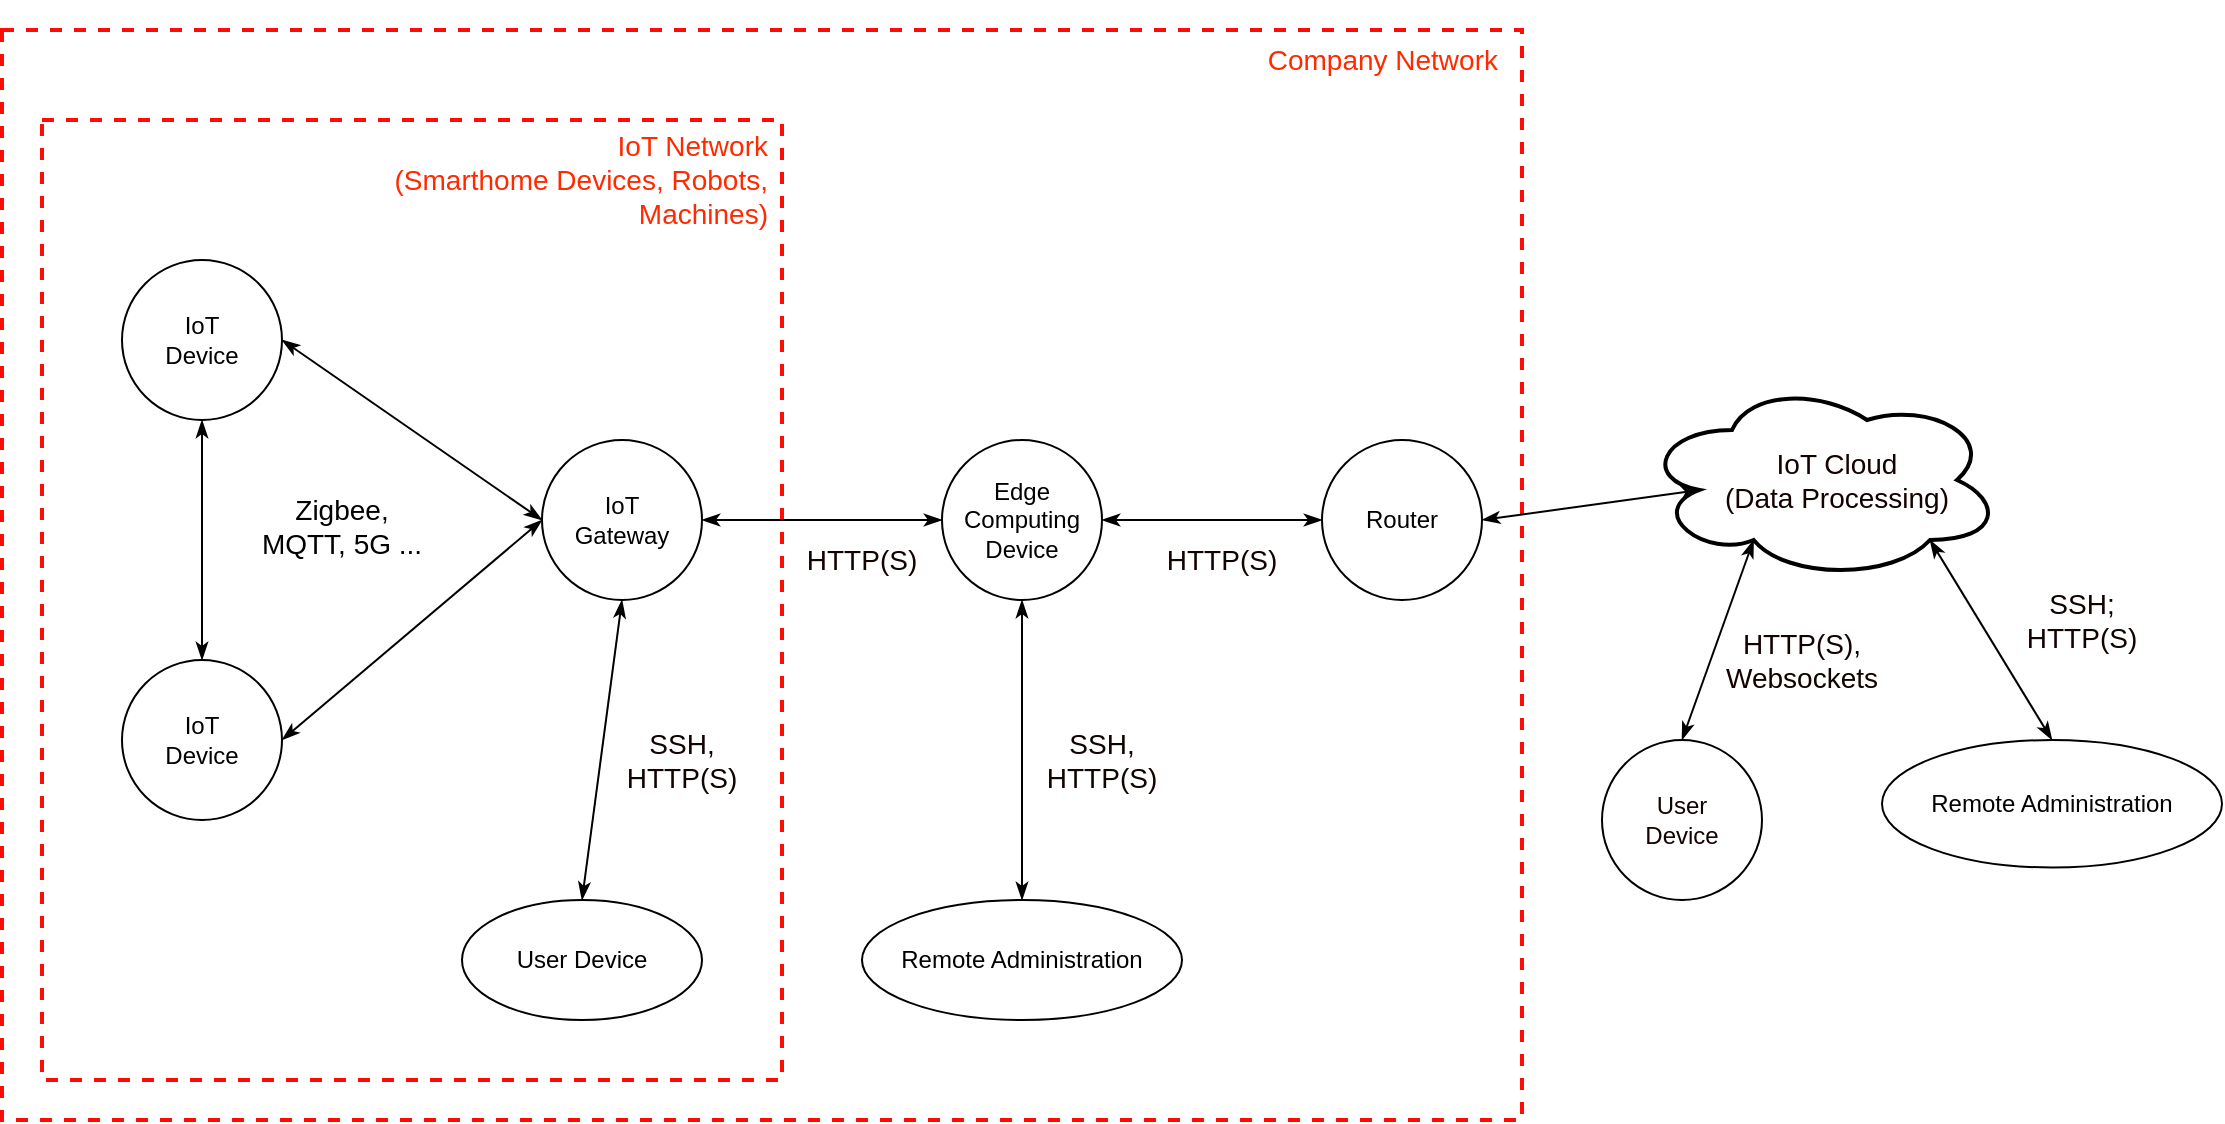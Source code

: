 <mxfile version="14.6.13" type="device"><diagram id="T4wRXdxxtfp5o1K-IyPP" name="Seite-1"><mxGraphModel dx="1086" dy="806" grid="1" gridSize="10" guides="1" tooltips="1" connect="1" arrows="1" fold="1" page="1" pageScale="1" pageWidth="827" pageHeight="1169" math="0" shadow="0"><root><mxCell id="0"/><mxCell id="1" parent="0"/><mxCell id="tpmOZw2AHFLv7qC1VPqg-3" value="" style="rounded=0;whiteSpace=wrap;html=1;dashed=1;strokeWidth=2;fillColor=none;strokeColor=#FF0D05;" parent="1" vertex="1"><mxGeometry x="130" y="105" width="760" height="545" as="geometry"/></mxCell><mxCell id="UuSc9FJWfhypMLSPb4zD-18" value="" style="rounded=0;whiteSpace=wrap;html=1;dashed=1;strokeWidth=2;fillColor=none;strokeColor=#FF0D05;" parent="1" vertex="1"><mxGeometry x="150" y="150" width="370" height="480" as="geometry"/></mxCell><mxCell id="UuSc9FJWfhypMLSPb4zD-1" value="IoT&lt;br&gt;Device" style="ellipse;whiteSpace=wrap;html=1;aspect=fixed;fontFamily=Helvetica;fontSize=12;fontColor=#000000;align=center;strokeColor=#000000;fillColor=#ffffff;" parent="1" vertex="1"><mxGeometry x="190" y="220" width="80" height="80" as="geometry"/></mxCell><mxCell id="UuSc9FJWfhypMLSPb4zD-4" value="IoT&lt;br&gt;Device" style="ellipse;whiteSpace=wrap;html=1;aspect=fixed;fontFamily=Helvetica;fontSize=12;fontColor=#000000;align=center;strokeColor=#000000;fillColor=#ffffff;" parent="1" vertex="1"><mxGeometry x="190" y="420" width="80" height="80" as="geometry"/></mxCell><mxCell id="UuSc9FJWfhypMLSPb4zD-6" value="" style="endArrow=classicThin;html=1;exitX=0.5;exitY=0;exitDx=0;exitDy=0;endFill=1;startFill=1;startArrow=classicThin;entryX=0.5;entryY=1;entryDx=0;entryDy=0;" parent="1" source="UuSc9FJWfhypMLSPb4zD-4" target="UuSc9FJWfhypMLSPb4zD-1" edge="1"><mxGeometry width="50" height="50" relative="1" as="geometry"><mxPoint x="90" y="420" as="sourcePoint"/><mxPoint x="140" y="370" as="targetPoint"/></mxGeometry></mxCell><mxCell id="UuSc9FJWfhypMLSPb4zD-7" value="IoT&lt;br&gt;Gateway" style="ellipse;whiteSpace=wrap;html=1;aspect=fixed;fontFamily=Helvetica;fontSize=12;fontColor=#000000;align=center;strokeColor=#000000;fillColor=#ffffff;" parent="1" vertex="1"><mxGeometry x="400" y="310" width="80" height="80" as="geometry"/></mxCell><mxCell id="UuSc9FJWfhypMLSPb4zD-9" value="" style="endArrow=classicThin;html=1;exitX=1;exitY=0.5;exitDx=0;exitDy=0;entryX=0;entryY=0.5;entryDx=0;entryDy=0;endFill=1;startArrow=classicThin;startFill=1;" parent="1" source="UuSc9FJWfhypMLSPb4zD-4" target="UuSc9FJWfhypMLSPb4zD-7" edge="1"><mxGeometry width="50" height="50" relative="1" as="geometry"><mxPoint x="310" y="430" as="sourcePoint"/><mxPoint x="360" y="380" as="targetPoint"/></mxGeometry></mxCell><mxCell id="UuSc9FJWfhypMLSPb4zD-10" value="" style="endArrow=classicThin;html=1;entryX=0;entryY=0.5;entryDx=0;entryDy=0;endFill=1;startFill=1;startArrow=classicThin;exitX=1;exitY=0.5;exitDx=0;exitDy=0;" parent="1" source="UuSc9FJWfhypMLSPb4zD-1" target="UuSc9FJWfhypMLSPb4zD-7" edge="1"><mxGeometry width="50" height="50" relative="1" as="geometry"><mxPoint x="250" y="270" as="sourcePoint"/><mxPoint x="360" y="380" as="targetPoint"/></mxGeometry></mxCell><mxCell id="UuSc9FJWfhypMLSPb4zD-11" value="User Device" style="ellipse;whiteSpace=wrap;html=1;aspect=fixed;fontFamily=Helvetica;fontSize=12;fontColor=#000000;align=center;strokeColor=#000000;fillColor=#ffffff;" parent="1" vertex="1"><mxGeometry x="360" y="540" width="120" height="60" as="geometry"/></mxCell><mxCell id="UuSc9FJWfhypMLSPb4zD-12" value="" style="endArrow=classicThin;html=1;exitX=0.5;exitY=0;exitDx=0;exitDy=0;entryX=0.5;entryY=1;entryDx=0;entryDy=0;startArrow=classicThin;startFill=1;endFill=1;" parent="1" source="UuSc9FJWfhypMLSPb4zD-11" target="UuSc9FJWfhypMLSPb4zD-7" edge="1"><mxGeometry width="50" height="50" relative="1" as="geometry"><mxPoint x="310" y="430" as="sourcePoint"/><mxPoint x="360" y="380" as="targetPoint"/></mxGeometry></mxCell><mxCell id="UuSc9FJWfhypMLSPb4zD-13" value="Zigbee,&#10;MQTT, 5G ..." style="text;strokeColor=none;fillColor=none;align=center;verticalAlign=top;spacingLeft=4;spacingRight=4;overflow=hidden;rotatable=0;points=[[0,0.5],[1,0.5]];portConstraint=eastwest;fontSize=14;" parent="1" vertex="1"><mxGeometry x="230" y="330" width="140" height="60" as="geometry"/></mxCell><mxCell id="UuSc9FJWfhypMLSPb4zD-15" value="Edge Computing Device" style="ellipse;whiteSpace=wrap;html=1;aspect=fixed;fontFamily=Helvetica;fontSize=12;fontColor=#000000;align=center;strokeColor=#000000;fillColor=#ffffff;" parent="1" vertex="1"><mxGeometry x="600" y="310" width="80" height="80" as="geometry"/></mxCell><mxCell id="UuSc9FJWfhypMLSPb4zD-16" value="" style="endArrow=classicThin;html=1;entryX=1;entryY=0.5;entryDx=0;entryDy=0;exitX=0;exitY=0.5;exitDx=0;exitDy=0;endFill=1;startFill=1;startArrow=classicThin;" parent="1" source="UuSc9FJWfhypMLSPb4zD-15" target="UuSc9FJWfhypMLSPb4zD-7" edge="1"><mxGeometry width="50" height="50" relative="1" as="geometry"><mxPoint x="310" y="430" as="sourcePoint"/><mxPoint x="360" y="380" as="targetPoint"/></mxGeometry></mxCell><mxCell id="UuSc9FJWfhypMLSPb4zD-19" value="IoT Network&lt;br&gt;(Smarthome Devices, Robots, Machines)" style="text;html=1;strokeColor=none;fillColor=none;align=right;verticalAlign=middle;whiteSpace=wrap;rounded=0;dashed=1;fontColor=#FF2A00;fontSize=14;" parent="1" vertex="1"><mxGeometry x="325" y="150" width="190" height="60" as="geometry"/></mxCell><mxCell id="UuSc9FJWfhypMLSPb4zD-20" value="" style="ellipse;shape=cloud;whiteSpace=wrap;html=1;fontSize=14;fontColor=#FF2A00;strokeWidth=2;fillColor=none;align=right;" parent="1" vertex="1"><mxGeometry x="950" y="280" width="180" height="100" as="geometry"/></mxCell><mxCell id="UuSc9FJWfhypMLSPb4zD-21" value="IoT Cloud &lt;br&gt;(Data Processing)" style="text;html=1;strokeColor=none;fillColor=none;align=center;verticalAlign=middle;whiteSpace=wrap;rounded=0;fontSize=14;fontColor=#120300;" parent="1" vertex="1"><mxGeometry x="985" y="320" width="125" height="20" as="geometry"/></mxCell><mxCell id="UuSc9FJWfhypMLSPb4zD-22" value="SSH, &lt;br&gt;HTTP(S)" style="text;html=1;strokeColor=none;fillColor=none;align=center;verticalAlign=middle;whiteSpace=wrap;rounded=0;fontSize=14;fontColor=#120300;" parent="1" vertex="1"><mxGeometry x="450" y="460" width="40" height="20" as="geometry"/></mxCell><mxCell id="UuSc9FJWfhypMLSPb4zD-24" value="HTTP(S)" style="text;html=1;strokeColor=none;fillColor=none;align=center;verticalAlign=middle;whiteSpace=wrap;rounded=0;fontSize=14;fontColor=#120300;" parent="1" vertex="1"><mxGeometry x="540" y="360" width="40" height="20" as="geometry"/></mxCell><mxCell id="UuSc9FJWfhypMLSPb4zD-25" style="edgeStyle=orthogonalEdgeStyle;rounded=0;orthogonalLoop=1;jettySize=auto;html=1;exitX=0.5;exitY=1;exitDx=0;exitDy=0;fontSize=14;fontColor=#120300;" parent="1" source="UuSc9FJWfhypMLSPb4zD-22" target="UuSc9FJWfhypMLSPb4zD-22" edge="1"><mxGeometry relative="1" as="geometry"/></mxCell><mxCell id="UuSc9FJWfhypMLSPb4zD-27" value="" style="endArrow=classicThin;html=1;fontSize=11;fontColor=#000000;entryX=0.16;entryY=0.55;entryDx=0;entryDy=0;entryPerimeter=0;exitX=1;exitY=0.5;exitDx=0;exitDy=0;endFill=1;startFill=1;startArrow=classicThin;" parent="1" source="tpmOZw2AHFLv7qC1VPqg-1" target="UuSc9FJWfhypMLSPb4zD-20" edge="1"><mxGeometry width="50" height="50" relative="1" as="geometry"><mxPoint x="831" y="360" as="sourcePoint"/><mxPoint x="771" y="320" as="targetPoint"/></mxGeometry></mxCell><mxCell id="UuSc9FJWfhypMLSPb4zD-29" value="User&lt;br style=&quot;font-size: 12px;&quot;&gt;Device" style="ellipse;whiteSpace=wrap;html=1;aspect=fixed;fontFamily=Helvetica;fontSize=12;fontColor=#120300;align=center;strokeColor=#000000;strokeWidth=1;" parent="1" vertex="1"><mxGeometry x="930" y="460" width="80" height="80" as="geometry"/></mxCell><mxCell id="UuSc9FJWfhypMLSPb4zD-31" value="Remote Administration" style="ellipse;whiteSpace=wrap;html=1;aspect=fixed;fontFamily=Helvetica;fontSize=12;fontColor=#000000;align=center;strokeColor=#000000;fillColor=#ffffff;" parent="1" vertex="1"><mxGeometry x="1070" y="460" width="170" height="63.75" as="geometry"/></mxCell><mxCell id="UuSc9FJWfhypMLSPb4zD-32" value="" style="endArrow=classicThin;html=1;fontSize=11;fontColor=#000000;entryX=0.31;entryY=0.8;entryDx=0;entryDy=0;entryPerimeter=0;exitX=0.5;exitY=0;exitDx=0;exitDy=0;endFill=1;startFill=1;startArrow=classicThin;" parent="1" source="UuSc9FJWfhypMLSPb4zD-29" target="UuSc9FJWfhypMLSPb4zD-20" edge="1"><mxGeometry width="50" height="50" relative="1" as="geometry"><mxPoint x="870" y="410" as="sourcePoint"/><mxPoint x="928.5" y="370" as="targetPoint"/></mxGeometry></mxCell><mxCell id="UuSc9FJWfhypMLSPb4zD-33" value="" style="endArrow=classicThin;html=1;fontSize=11;fontColor=#000000;exitX=0.5;exitY=0;exitDx=0;exitDy=0;entryX=0.8;entryY=0.8;entryDx=0;entryDy=0;entryPerimeter=0;endFill=1;startFill=1;startArrow=classicThin;" parent="1" source="UuSc9FJWfhypMLSPb4zD-31" target="UuSc9FJWfhypMLSPb4zD-20" edge="1"><mxGeometry width="50" height="50" relative="1" as="geometry"><mxPoint x="890" y="390" as="sourcePoint"/><mxPoint x="997.5" y="390" as="targetPoint"/></mxGeometry></mxCell><mxCell id="UuSc9FJWfhypMLSPb4zD-35" value="HTTP(S), Websockets" style="text;html=1;strokeColor=none;fillColor=none;align=center;verticalAlign=middle;whiteSpace=wrap;rounded=0;fontSize=14;fontColor=#120300;" parent="1" vertex="1"><mxGeometry x="1010" y="410" width="40" height="20" as="geometry"/></mxCell><mxCell id="UuSc9FJWfhypMLSPb4zD-36" value="SSH; HTTP(S)" style="text;html=1;strokeColor=none;fillColor=none;align=center;verticalAlign=middle;whiteSpace=wrap;rounded=0;fontSize=14;fontColor=#120300;" parent="1" vertex="1"><mxGeometry x="1150" y="390" width="40" height="20" as="geometry"/></mxCell><mxCell id="tpmOZw2AHFLv7qC1VPqg-1" value="Router" style="ellipse;whiteSpace=wrap;html=1;aspect=fixed;fontFamily=Helvetica;fontSize=12;fontColor=#000000;align=center;strokeColor=#000000;fillColor=#ffffff;" parent="1" vertex="1"><mxGeometry x="790" y="310" width="80" height="80" as="geometry"/></mxCell><mxCell id="tpmOZw2AHFLv7qC1VPqg-2" value="" style="endArrow=classicThin;html=1;exitX=1;exitY=0.5;exitDx=0;exitDy=0;entryX=0;entryY=0.5;entryDx=0;entryDy=0;endFill=1;startFill=1;startArrow=classicThin;" parent="1" source="UuSc9FJWfhypMLSPb4zD-15" target="tpmOZw2AHFLv7qC1VPqg-1" edge="1"><mxGeometry width="50" height="50" relative="1" as="geometry"><mxPoint x="210" y="360" as="sourcePoint"/><mxPoint x="260" y="310" as="targetPoint"/></mxGeometry></mxCell><mxCell id="tpmOZw2AHFLv7qC1VPqg-4" value="Company Network&lt;br&gt;" style="text;html=1;strokeColor=none;fillColor=none;align=right;verticalAlign=middle;whiteSpace=wrap;rounded=0;dashed=1;fontColor=#FF2A00;fontSize=14;" parent="1" vertex="1"><mxGeometry x="690" y="90" width="190" height="60" as="geometry"/></mxCell><mxCell id="tpmOZw2AHFLv7qC1VPqg-5" value="HTTP(S)" style="text;html=1;strokeColor=none;fillColor=none;align=center;verticalAlign=middle;whiteSpace=wrap;rounded=0;fontSize=14;fontColor=#120300;" parent="1" vertex="1"><mxGeometry x="720" y="360" width="40" height="20" as="geometry"/></mxCell><mxCell id="tpmOZw2AHFLv7qC1VPqg-7" value="Remote Administration" style="ellipse;whiteSpace=wrap;html=1;aspect=fixed;fontFamily=Helvetica;fontSize=12;fontColor=#000000;align=center;strokeColor=#000000;fillColor=#ffffff;" parent="1" vertex="1"><mxGeometry x="560" y="540" width="160" height="60" as="geometry"/></mxCell><mxCell id="tpmOZw2AHFLv7qC1VPqg-8" value="" style="endArrow=classicThin;html=1;fontSize=11;fontColor=#000000;exitX=0.5;exitY=0;exitDx=0;exitDy=0;entryX=0.5;entryY=1;entryDx=0;entryDy=0;endFill=1;startFill=1;startArrow=classicThin;" parent="1" source="tpmOZw2AHFLv7qC1VPqg-7" target="UuSc9FJWfhypMLSPb4zD-15" edge="1"><mxGeometry width="50" height="50" relative="1" as="geometry"><mxPoint x="350" y="470" as="sourcePoint"/><mxPoint x="554" y="440" as="targetPoint"/></mxGeometry></mxCell><mxCell id="tpmOZw2AHFLv7qC1VPqg-9" value="SSH, HTTP(S)" style="text;html=1;strokeColor=none;fillColor=none;align=center;verticalAlign=middle;whiteSpace=wrap;rounded=0;fontSize=14;fontColor=#120300;" parent="1" vertex="1"><mxGeometry x="660" y="460" width="40" height="20" as="geometry"/></mxCell></root></mxGraphModel></diagram></mxfile>